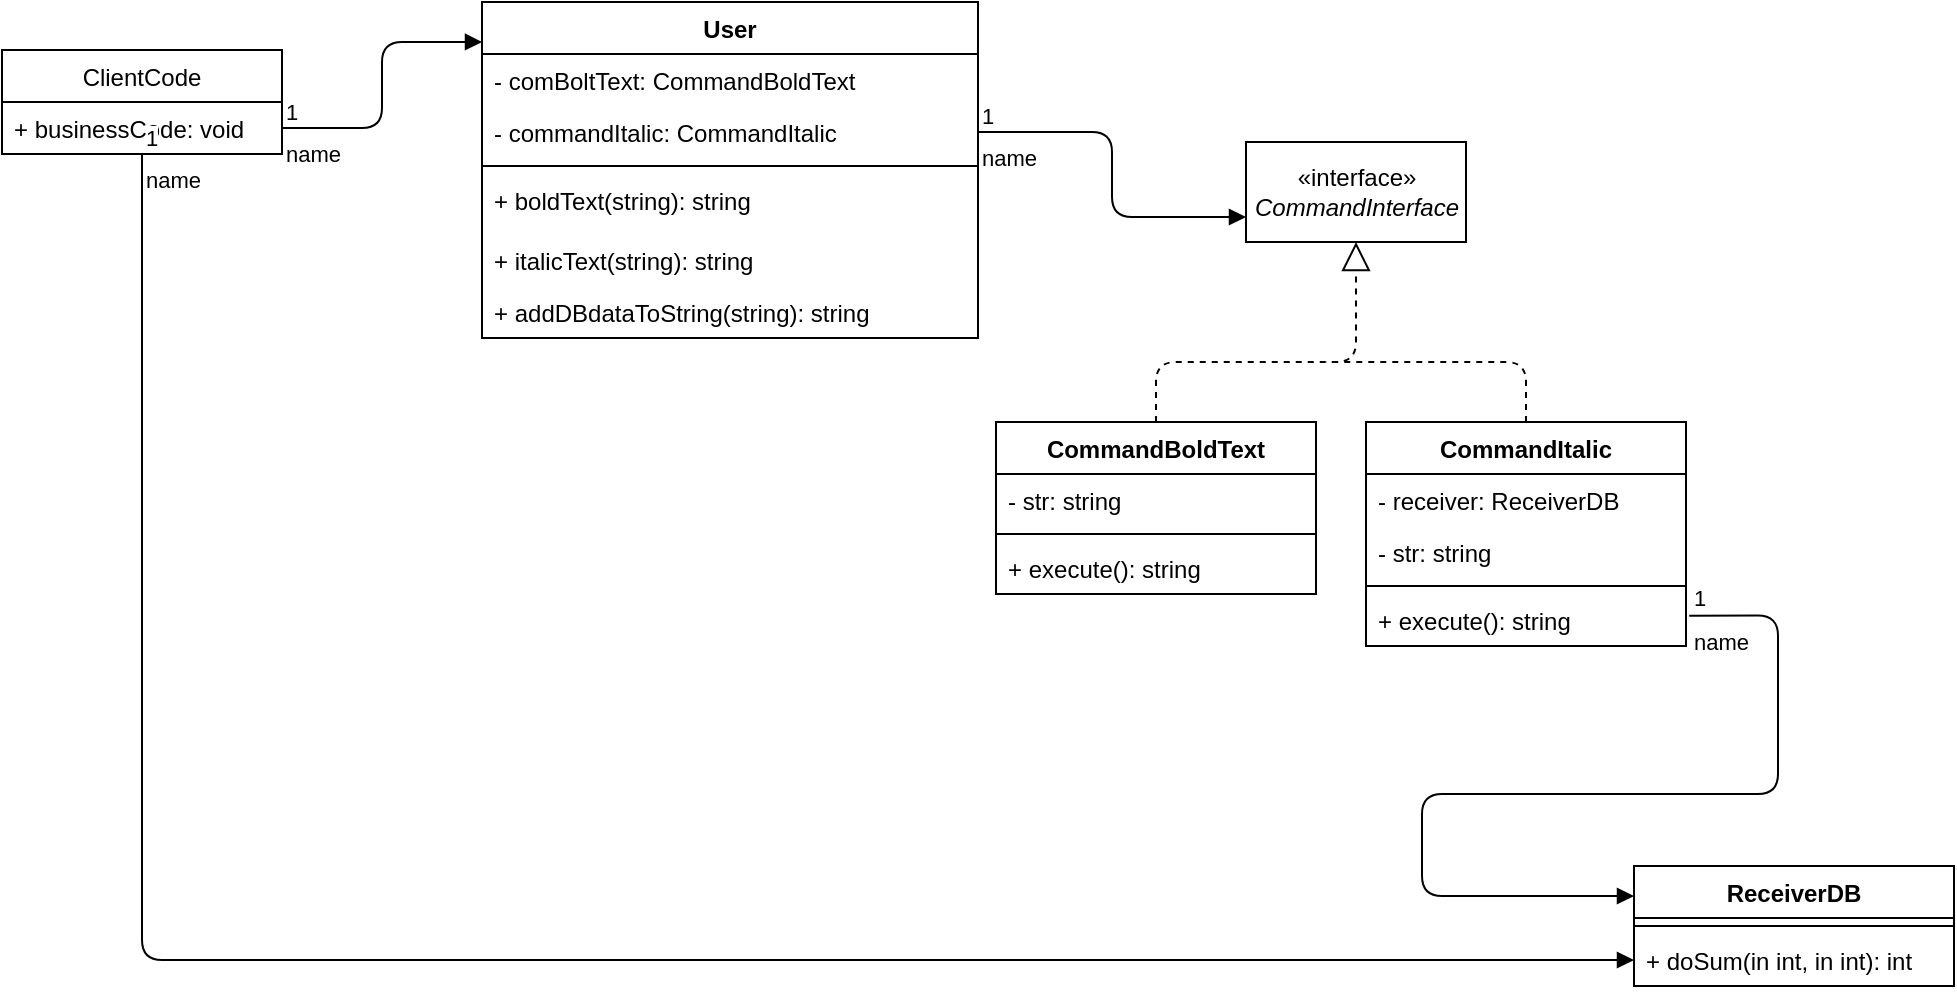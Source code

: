 <mxfile version="14.7.4" type="embed"><diagram id="C5RBs43oDa-KdzZeNtuy" name="Page-1"><mxGraphModel dx="586" dy="318" grid="1" gridSize="12" guides="1" tooltips="1" connect="1" arrows="1" fold="1" page="1" pageScale="1" pageWidth="1169" pageHeight="827" math="0" shadow="0"><root><mxCell id="WIyWlLk6GJQsqaUBKTNV-0"/><mxCell id="WIyWlLk6GJQsqaUBKTNV-1" parent="WIyWlLk6GJQsqaUBKTNV-0"/><mxCell id="rQrhhi6lgaTNtGIW33q6-0" value="ClientCode" style="swimlane;fontStyle=0;childLayout=stackLayout;horizontal=1;startSize=26;fillColor=none;horizontalStack=0;resizeParent=1;resizeParentMax=0;resizeLast=0;collapsible=1;marginBottom=0;" parent="WIyWlLk6GJQsqaUBKTNV-1" vertex="1"><mxGeometry x="72" y="48" width="140" height="52" as="geometry"/></mxCell><mxCell id="rQrhhi6lgaTNtGIW33q6-1" value="+ businessCode: void" style="text;strokeColor=none;fillColor=none;align=left;verticalAlign=top;spacingLeft=4;spacingRight=4;overflow=hidden;rotatable=0;points=[[0,0.5],[1,0.5]];portConstraint=eastwest;" parent="rQrhhi6lgaTNtGIW33q6-0" vertex="1"><mxGeometry y="26" width="140" height="26" as="geometry"/></mxCell><mxCell id="0" value="«interface»&lt;br&gt;&lt;i&gt;CommandInterface&lt;/i&gt;" style="html=1;" vertex="1" parent="WIyWlLk6GJQsqaUBKTNV-1"><mxGeometry x="694" y="94" width="110" height="50" as="geometry"/></mxCell><mxCell id="1" value="CommandBoldText" style="swimlane;fontStyle=1;align=center;verticalAlign=top;childLayout=stackLayout;horizontal=1;startSize=26;horizontalStack=0;resizeParent=1;resizeParentMax=0;resizeLast=0;collapsible=1;marginBottom=0;" vertex="1" parent="WIyWlLk6GJQsqaUBKTNV-1"><mxGeometry x="569" y="234" width="160" height="86" as="geometry"/></mxCell><mxCell id="2" value="- str: string" style="text;strokeColor=none;fillColor=none;align=left;verticalAlign=top;spacingLeft=4;spacingRight=4;overflow=hidden;rotatable=0;points=[[0,0.5],[1,0.5]];portConstraint=eastwest;" vertex="1" parent="1"><mxGeometry y="26" width="160" height="26" as="geometry"/></mxCell><mxCell id="3" value="" style="line;strokeWidth=1;fillColor=none;align=left;verticalAlign=middle;spacingTop=-1;spacingLeft=3;spacingRight=3;rotatable=0;labelPosition=right;points=[];portConstraint=eastwest;" vertex="1" parent="1"><mxGeometry y="52" width="160" height="8" as="geometry"/></mxCell><mxCell id="4" value="+ execute(): string" style="text;strokeColor=none;fillColor=none;align=left;verticalAlign=top;spacingLeft=4;spacingRight=4;overflow=hidden;rotatable=0;points=[[0,0.5],[1,0.5]];portConstraint=eastwest;" vertex="1" parent="1"><mxGeometry y="60" width="160" height="26" as="geometry"/></mxCell><mxCell id="6" value="" style="endArrow=block;dashed=1;endFill=0;endSize=12;html=1;entryX=0.5;entryY=1;entryDx=0;entryDy=0;exitX=0.5;exitY=0;exitDx=0;exitDy=0;" edge="1" parent="WIyWlLk6GJQsqaUBKTNV-1" source="1" target="0"><mxGeometry width="160" relative="1" as="geometry"><mxPoint x="654" y="234" as="sourcePoint"/><mxPoint x="814" y="234" as="targetPoint"/><Array as="points"><mxPoint x="649" y="204"/><mxPoint x="749" y="204"/></Array></mxGeometry></mxCell><mxCell id="15" value="CommandItalic" style="swimlane;fontStyle=1;align=center;verticalAlign=top;childLayout=stackLayout;horizontal=1;startSize=26;horizontalStack=0;resizeParent=1;resizeParentMax=0;resizeLast=0;collapsible=1;marginBottom=0;" vertex="1" parent="WIyWlLk6GJQsqaUBKTNV-1"><mxGeometry x="754" y="234" width="160" height="112" as="geometry"/></mxCell><mxCell id="24" value="- receiver: ReceiverDB" style="text;strokeColor=none;fillColor=none;align=left;verticalAlign=top;spacingLeft=4;spacingRight=4;overflow=hidden;rotatable=0;points=[[0,0.5],[1,0.5]];portConstraint=eastwest;" vertex="1" parent="15"><mxGeometry y="26" width="160" height="26" as="geometry"/></mxCell><mxCell id="41" value="- str: string" style="text;strokeColor=none;fillColor=none;align=left;verticalAlign=top;spacingLeft=4;spacingRight=4;overflow=hidden;rotatable=0;points=[[0,0.5],[1,0.5]];portConstraint=eastwest;" vertex="1" parent="15"><mxGeometry y="52" width="160" height="26" as="geometry"/></mxCell><mxCell id="17" value="" style="line;strokeWidth=1;fillColor=none;align=left;verticalAlign=middle;spacingTop=-1;spacingLeft=3;spacingRight=3;rotatable=0;labelPosition=right;points=[];portConstraint=eastwest;" vertex="1" parent="15"><mxGeometry y="78" width="160" height="8" as="geometry"/></mxCell><mxCell id="18" value="+ execute(): string" style="text;strokeColor=none;fillColor=none;align=left;verticalAlign=top;spacingLeft=4;spacingRight=4;overflow=hidden;rotatable=0;points=[[0,0.5],[1,0.5]];portConstraint=eastwest;" vertex="1" parent="15"><mxGeometry y="86" width="160" height="26" as="geometry"/></mxCell><mxCell id="19" value="" style="endArrow=none;dashed=1;html=1;exitX=0.5;exitY=0;exitDx=0;exitDy=0;" edge="1" parent="WIyWlLk6GJQsqaUBKTNV-1" source="15"><mxGeometry width="50" height="50" relative="1" as="geometry"><mxPoint x="794" y="234" as="sourcePoint"/><mxPoint x="734" y="204" as="targetPoint"/><Array as="points"><mxPoint x="834" y="204"/></Array></mxGeometry></mxCell><mxCell id="20" value="User" style="swimlane;fontStyle=1;align=center;verticalAlign=top;childLayout=stackLayout;horizontal=1;startSize=26;horizontalStack=0;resizeParent=1;resizeParentMax=0;resizeLast=0;collapsible=1;marginBottom=0;" vertex="1" parent="WIyWlLk6GJQsqaUBKTNV-1"><mxGeometry x="312" y="24" width="248" height="168" as="geometry"/></mxCell><mxCell id="21" value="- comBoltText: CommandBoldText" style="text;strokeColor=none;fillColor=none;align=left;verticalAlign=top;spacingLeft=4;spacingRight=4;overflow=hidden;rotatable=0;points=[[0,0.5],[1,0.5]];portConstraint=eastwest;" vertex="1" parent="20"><mxGeometry y="26" width="248" height="26" as="geometry"/></mxCell><mxCell id="34" value="- commandItalic: CommandItalic" style="text;strokeColor=none;fillColor=none;align=left;verticalAlign=top;spacingLeft=4;spacingRight=4;overflow=hidden;rotatable=0;points=[[0,0.5],[1,0.5]];portConstraint=eastwest;" vertex="1" parent="20"><mxGeometry y="52" width="248" height="26" as="geometry"/></mxCell><mxCell id="22" value="" style="line;strokeWidth=1;fillColor=none;align=left;verticalAlign=middle;spacingTop=-1;spacingLeft=3;spacingRight=3;rotatable=0;labelPosition=right;points=[];portConstraint=eastwest;" vertex="1" parent="20"><mxGeometry y="78" width="248" height="8" as="geometry"/></mxCell><mxCell id="23" value="+ boldText(string): string" style="text;strokeColor=none;fillColor=none;align=left;verticalAlign=top;spacingLeft=4;spacingRight=4;overflow=hidden;rotatable=0;points=[[0,0.5],[1,0.5]];portConstraint=eastwest;" vertex="1" parent="20"><mxGeometry y="86" width="248" height="30" as="geometry"/></mxCell><mxCell id="42" value="+ italicText(string): string" style="text;strokeColor=none;fillColor=none;align=left;verticalAlign=top;spacingLeft=4;spacingRight=4;overflow=hidden;rotatable=0;points=[[0,0.5],[1,0.5]];portConstraint=eastwest;" vertex="1" parent="20"><mxGeometry y="116" width="248" height="26" as="geometry"/></mxCell><mxCell id="33" value="+ addDBdataToString(string): string" style="text;strokeColor=none;fillColor=none;align=left;verticalAlign=top;spacingLeft=4;spacingRight=4;overflow=hidden;rotatable=0;points=[[0,0.5],[1,0.5]];portConstraint=eastwest;" vertex="1" parent="20"><mxGeometry y="142" width="248" height="26" as="geometry"/></mxCell><mxCell id="25" value="ReceiverDB" style="swimlane;fontStyle=1;align=center;verticalAlign=top;childLayout=stackLayout;horizontal=1;startSize=26;horizontalStack=0;resizeParent=1;resizeParentMax=0;resizeLast=0;collapsible=1;marginBottom=0;" vertex="1" parent="WIyWlLk6GJQsqaUBKTNV-1"><mxGeometry x="888" y="456" width="160" height="60" as="geometry"/></mxCell><mxCell id="27" value="" style="line;strokeWidth=1;fillColor=none;align=left;verticalAlign=middle;spacingTop=-1;spacingLeft=3;spacingRight=3;rotatable=0;labelPosition=right;points=[];portConstraint=eastwest;" vertex="1" parent="25"><mxGeometry y="26" width="160" height="8" as="geometry"/></mxCell><mxCell id="28" value="+ doSum(in int, in int): int" style="text;strokeColor=none;fillColor=none;align=left;verticalAlign=top;spacingLeft=4;spacingRight=4;overflow=hidden;rotatable=0;points=[[0,0.5],[1,0.5]];portConstraint=eastwest;" vertex="1" parent="25"><mxGeometry y="34" width="160" height="26" as="geometry"/></mxCell><mxCell id="29" value="name" style="endArrow=block;endFill=1;html=1;edgeStyle=orthogonalEdgeStyle;align=left;verticalAlign=top;entryX=0;entryY=0.25;entryDx=0;entryDy=0;exitX=1.01;exitY=0.416;exitDx=0;exitDy=0;exitPerimeter=0;" edge="1" parent="WIyWlLk6GJQsqaUBKTNV-1" source="18" target="25"><mxGeometry x="-1" relative="1" as="geometry"><mxPoint x="914" y="333" as="sourcePoint"/><mxPoint x="900" y="516" as="targetPoint"/><Array as="points"><mxPoint x="960" y="331"/><mxPoint x="960" y="420"/><mxPoint x="782" y="420"/><mxPoint x="782" y="471"/></Array></mxGeometry></mxCell><mxCell id="30" value="1" style="edgeLabel;resizable=0;html=1;align=left;verticalAlign=bottom;" connectable="0" vertex="1" parent="29"><mxGeometry x="-1" relative="1" as="geometry"/></mxCell><mxCell id="35" value="name" style="endArrow=block;endFill=1;html=1;edgeStyle=orthogonalEdgeStyle;align=left;verticalAlign=top;entryX=0;entryY=0.75;entryDx=0;entryDy=0;" edge="1" parent="WIyWlLk6GJQsqaUBKTNV-1" source="34" target="0"><mxGeometry x="-1" relative="1" as="geometry"><mxPoint x="414" y="129" as="sourcePoint"/><mxPoint x="574" y="129" as="targetPoint"/></mxGeometry></mxCell><mxCell id="36" value="1" style="edgeLabel;resizable=0;html=1;align=left;verticalAlign=bottom;" connectable="0" vertex="1" parent="35"><mxGeometry x="-1" relative="1" as="geometry"/></mxCell><mxCell id="37" value="name" style="endArrow=block;endFill=1;html=1;edgeStyle=orthogonalEdgeStyle;align=left;verticalAlign=top;entryX=0;entryY=-0.231;entryDx=0;entryDy=0;entryPerimeter=0;" edge="1" parent="WIyWlLk6GJQsqaUBKTNV-1" source="rQrhhi6lgaTNtGIW33q6-1" target="21"><mxGeometry x="-1" relative="1" as="geometry"><mxPoint x="212" y="87" as="sourcePoint"/><mxPoint x="372" y="87" as="targetPoint"/></mxGeometry></mxCell><mxCell id="38" value="1" style="edgeLabel;resizable=0;html=1;align=left;verticalAlign=bottom;" connectable="0" vertex="1" parent="37"><mxGeometry x="-1" relative="1" as="geometry"/></mxCell><mxCell id="39" value="name" style="endArrow=block;endFill=1;html=1;edgeStyle=orthogonalEdgeStyle;align=left;verticalAlign=top;exitX=0.5;exitY=1;exitDx=0;exitDy=0;entryX=0;entryY=0.5;entryDx=0;entryDy=0;" edge="1" parent="WIyWlLk6GJQsqaUBKTNV-1" source="rQrhhi6lgaTNtGIW33q6-0" target="28"><mxGeometry x="-1" relative="1" as="geometry"><mxPoint x="168" y="228" as="sourcePoint"/><mxPoint x="528" y="516" as="targetPoint"/></mxGeometry></mxCell><mxCell id="40" value="1" style="edgeLabel;resizable=0;html=1;align=left;verticalAlign=bottom;" connectable="0" vertex="1" parent="39"><mxGeometry x="-1" relative="1" as="geometry"/></mxCell></root></mxGraphModel></diagram></mxfile>